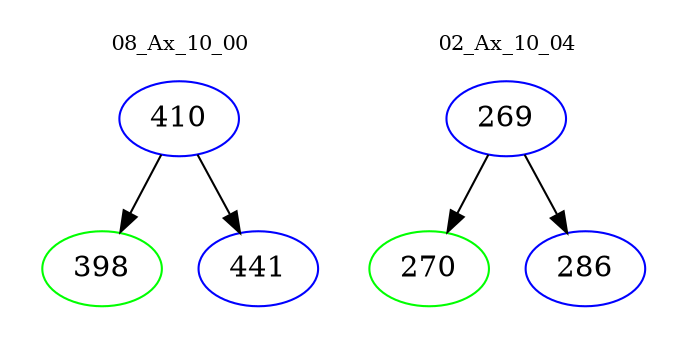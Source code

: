digraph{
subgraph cluster_0 {
color = white
label = "08_Ax_10_00";
fontsize=10;
T0_410 [label="410", color="blue"]
T0_410 -> T0_398 [color="black"]
T0_398 [label="398", color="green"]
T0_410 -> T0_441 [color="black"]
T0_441 [label="441", color="blue"]
}
subgraph cluster_1 {
color = white
label = "02_Ax_10_04";
fontsize=10;
T1_269 [label="269", color="blue"]
T1_269 -> T1_270 [color="black"]
T1_270 [label="270", color="green"]
T1_269 -> T1_286 [color="black"]
T1_286 [label="286", color="blue"]
}
}
